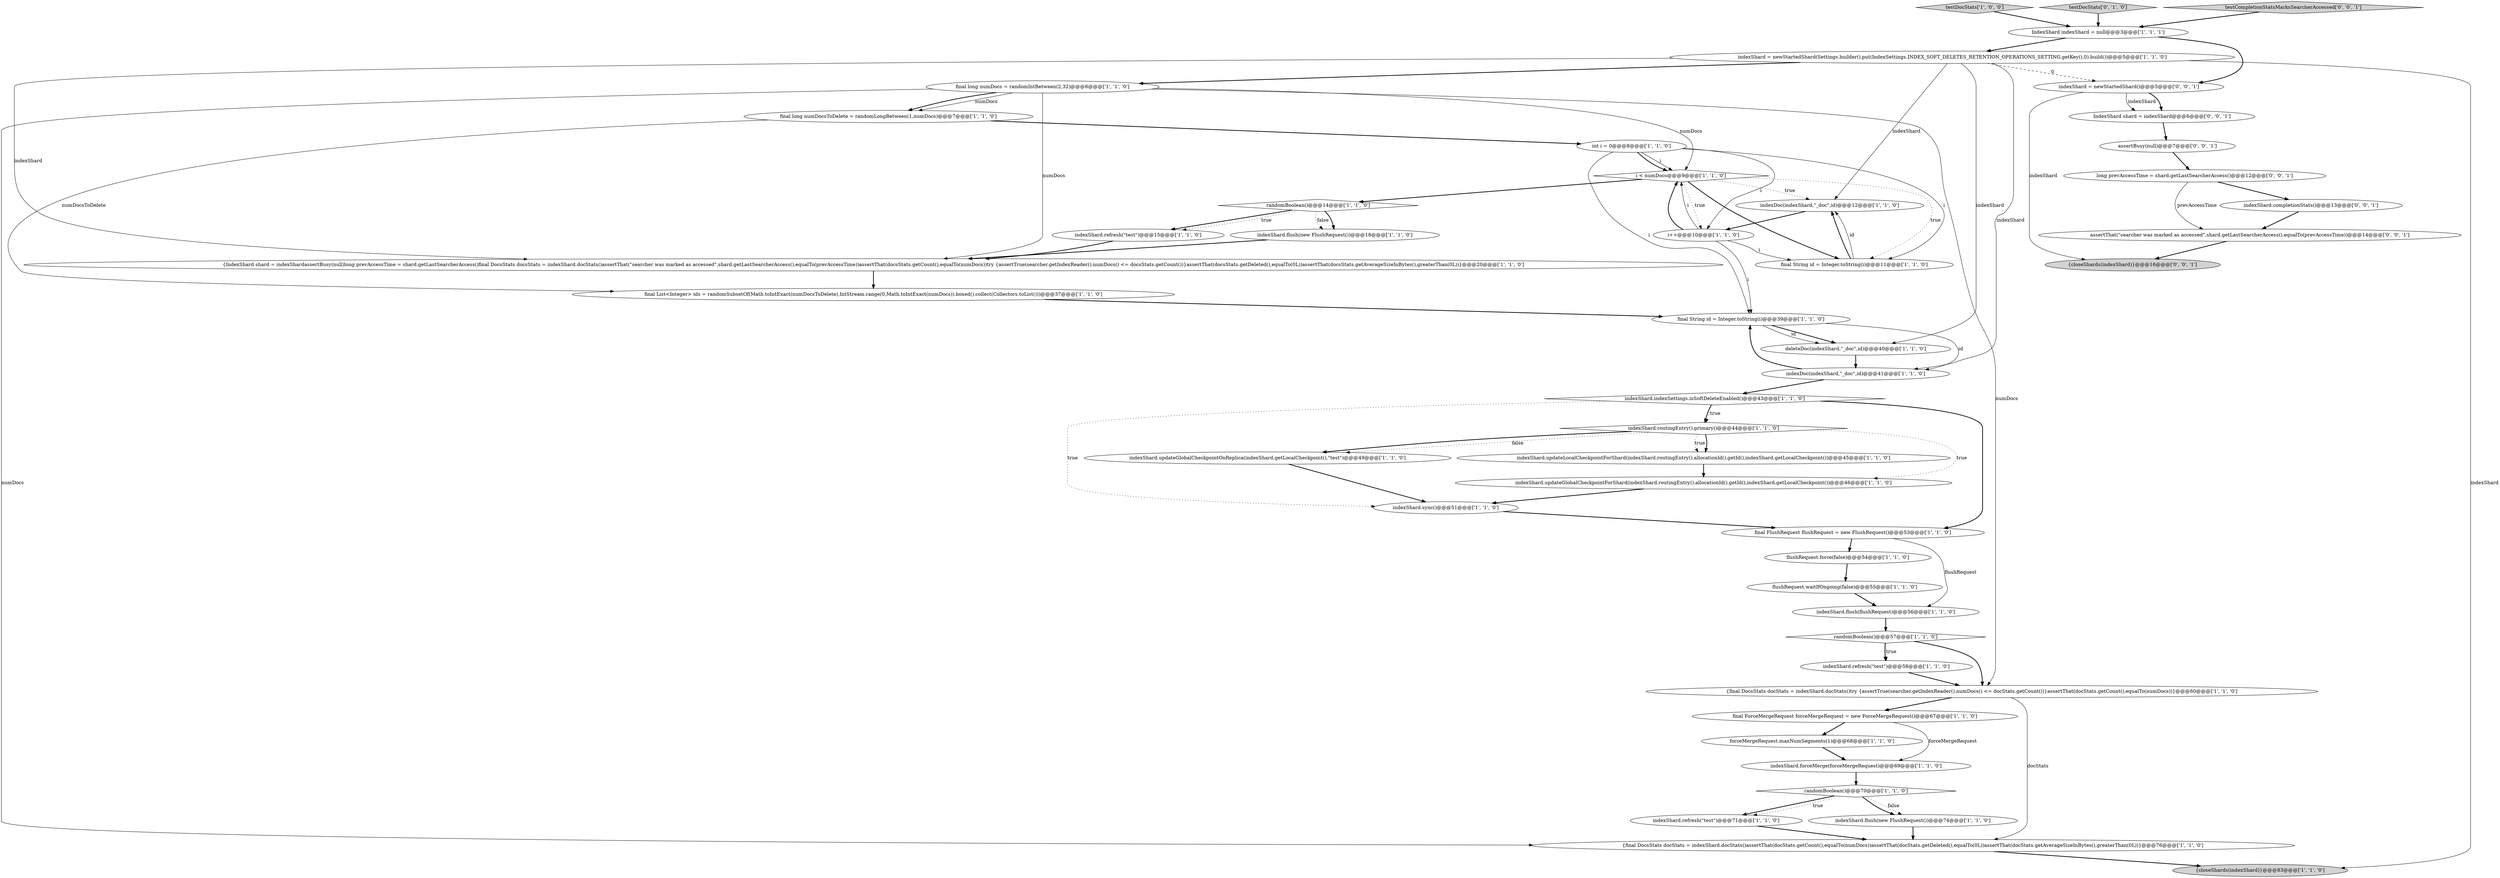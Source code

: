 digraph {
8 [style = filled, label = "forceMergeRequest.maxNumSegments(1)@@@68@@@['1', '1', '0']", fillcolor = white, shape = ellipse image = "AAA0AAABBB1BBB"];
0 [style = filled, label = "final long numDocs = randomIntBetween(2,32)@@@6@@@['1', '1', '0']", fillcolor = white, shape = ellipse image = "AAA0AAABBB1BBB"];
14 [style = filled, label = "flushRequest.waitIfOngoing(false)@@@55@@@['1', '1', '0']", fillcolor = white, shape = ellipse image = "AAA0AAABBB1BBB"];
26 [style = filled, label = "indexShard.indexSettings.isSoftDeleteEnabled()@@@43@@@['1', '1', '0']", fillcolor = white, shape = diamond image = "AAA0AAABBB1BBB"];
6 [style = filled, label = "indexShard.refresh(\"test\")@@@15@@@['1', '1', '0']", fillcolor = white, shape = ellipse image = "AAA0AAABBB1BBB"];
18 [style = filled, label = "indexShard.updateLocalCheckpointForShard(indexShard.routingEntry().allocationId().getId(),indexShard.getLocalCheckpoint())@@@45@@@['1', '1', '0']", fillcolor = white, shape = ellipse image = "AAA0AAABBB1BBB"];
44 [style = filled, label = "{closeShards(indexShard)}@@@16@@@['0', '0', '1']", fillcolor = lightgray, shape = ellipse image = "AAA0AAABBB3BBB"];
16 [style = filled, label = "indexShard.updateGlobalCheckpointOnReplica(indexShard.getLocalCheckpoint(),\"test\")@@@49@@@['1', '1', '0']", fillcolor = white, shape = ellipse image = "AAA0AAABBB1BBB"];
47 [style = filled, label = "IndexShard shard = indexShard@@@6@@@['0', '0', '1']", fillcolor = white, shape = ellipse image = "AAA0AAABBB3BBB"];
30 [style = filled, label = "indexShard.sync()@@@51@@@['1', '1', '0']", fillcolor = white, shape = ellipse image = "AAA0AAABBB1BBB"];
1 [style = filled, label = "testDocStats['1', '0', '0']", fillcolor = lightgray, shape = diamond image = "AAA0AAABBB1BBB"];
39 [style = filled, label = "testDocStats['0', '1', '0']", fillcolor = lightgray, shape = diamond image = "AAA0AAABBB2BBB"];
29 [style = filled, label = "final String id = Integer.toString(i)@@@39@@@['1', '1', '0']", fillcolor = white, shape = ellipse image = "AAA0AAABBB1BBB"];
23 [style = filled, label = "indexShard.refresh(\"test\")@@@58@@@['1', '1', '0']", fillcolor = white, shape = ellipse image = "AAA0AAABBB1BBB"];
15 [style = filled, label = "randomBoolean()@@@14@@@['1', '1', '0']", fillcolor = white, shape = diamond image = "AAA0AAABBB1BBB"];
32 [style = filled, label = "indexDoc(indexShard,\"_doc\",id)@@@12@@@['1', '1', '0']", fillcolor = white, shape = ellipse image = "AAA0AAABBB1BBB"];
24 [style = filled, label = "indexShard.forceMerge(forceMergeRequest)@@@69@@@['1', '1', '0']", fillcolor = white, shape = ellipse image = "AAA0AAABBB1BBB"];
9 [style = filled, label = "final List<Integer> ids = randomSubsetOf(Math.toIntExact(numDocsToDelete),IntStream.range(0,Math.toIntExact(numDocs)).boxed().collect(Collectors.toList()))@@@37@@@['1', '1', '0']", fillcolor = white, shape = ellipse image = "AAA0AAABBB1BBB"];
10 [style = filled, label = "i++@@@10@@@['1', '1', '0']", fillcolor = white, shape = ellipse image = "AAA0AAABBB1BBB"];
36 [style = filled, label = "indexShard.routingEntry().primary()@@@44@@@['1', '1', '0']", fillcolor = white, shape = diamond image = "AAA0AAABBB1BBB"];
45 [style = filled, label = "testCompletionStatsMarksSearcherAccessed['0', '0', '1']", fillcolor = lightgray, shape = diamond image = "AAA0AAABBB3BBB"];
19 [style = filled, label = "deleteDoc(indexShard,\"_doc\",id)@@@40@@@['1', '1', '0']", fillcolor = white, shape = ellipse image = "AAA0AAABBB1BBB"];
11 [style = filled, label = "final ForceMergeRequest forceMergeRequest = new ForceMergeRequest()@@@67@@@['1', '1', '0']", fillcolor = white, shape = ellipse image = "AAA0AAABBB1BBB"];
28 [style = filled, label = "IndexShard indexShard = null@@@3@@@['1', '1', '1']", fillcolor = white, shape = ellipse image = "AAA0AAABBB1BBB"];
42 [style = filled, label = "assertThat(\"searcher was marked as accessed\",shard.getLastSearcherAccess(),equalTo(prevAccessTime))@@@14@@@['0', '0', '1']", fillcolor = white, shape = ellipse image = "AAA0AAABBB3BBB"];
2 [style = filled, label = "final FlushRequest flushRequest = new FlushRequest()@@@53@@@['1', '1', '0']", fillcolor = white, shape = ellipse image = "AAA0AAABBB1BBB"];
27 [style = filled, label = "randomBoolean()@@@70@@@['1', '1', '0']", fillcolor = white, shape = diamond image = "AAA0AAABBB1BBB"];
17 [style = filled, label = "indexShard.flush(flushRequest)@@@56@@@['1', '1', '0']", fillcolor = white, shape = ellipse image = "AAA0AAABBB1BBB"];
22 [style = filled, label = "indexShard.flush(new FlushRequest())@@@18@@@['1', '1', '0']", fillcolor = white, shape = ellipse image = "AAA0AAABBB1BBB"];
20 [style = filled, label = "int i = 0@@@8@@@['1', '1', '0']", fillcolor = white, shape = ellipse image = "AAA0AAABBB1BBB"];
33 [style = filled, label = "flushRequest.force(false)@@@54@@@['1', '1', '0']", fillcolor = white, shape = ellipse image = "AAA0AAABBB1BBB"];
31 [style = filled, label = "{final DocsStats docStats = indexShard.docStats()assertThat(docStats.getCount(),equalTo(numDocs))assertThat(docStats.getDeleted(),equalTo(0L))assertThat(docStats.getAverageSizeInBytes(),greaterThan(0L))}@@@76@@@['1', '1', '0']", fillcolor = white, shape = ellipse image = "AAA0AAABBB1BBB"];
3 [style = filled, label = "{IndexShard shard = indexShardassertBusy(null)long prevAccessTime = shard.getLastSearcherAccess()final DocsStats docsStats = indexShard.docStats()assertThat(\"searcher was marked as accessed\",shard.getLastSearcherAccess(),equalTo(prevAccessTime))assertThat(docsStats.getCount(),equalTo(numDocs))try {assertTrue(searcher.getIndexReader().numDocs() <= docsStats.getCount())}assertThat(docsStats.getDeleted(),equalTo(0L))assertThat(docsStats.getAverageSizeInBytes(),greaterThan(0L))}@@@20@@@['1', '1', '0']", fillcolor = white, shape = ellipse image = "AAA0AAABBB1BBB"];
5 [style = filled, label = "{closeShards(indexShard)}@@@83@@@['1', '1', '0']", fillcolor = lightgray, shape = ellipse image = "AAA0AAABBB1BBB"];
38 [style = filled, label = "{final DocsStats docStats = indexShard.docStats()try {assertTrue(searcher.getIndexReader().numDocs() <= docStats.getCount())}assertThat(docStats.getCount(),equalTo(numDocs))}@@@60@@@['1', '1', '0']", fillcolor = white, shape = ellipse image = "AAA0AAABBB1BBB"];
40 [style = filled, label = "assertBusy(null)@@@7@@@['0', '0', '1']", fillcolor = white, shape = ellipse image = "AAA0AAABBB3BBB"];
43 [style = filled, label = "indexShard.completionStats()@@@13@@@['0', '0', '1']", fillcolor = white, shape = ellipse image = "AAA0AAABBB3BBB"];
13 [style = filled, label = "indexShard.flush(new FlushRequest())@@@74@@@['1', '1', '0']", fillcolor = white, shape = ellipse image = "AAA0AAABBB1BBB"];
34 [style = filled, label = "i < numDocs@@@9@@@['1', '1', '0']", fillcolor = white, shape = diamond image = "AAA0AAABBB1BBB"];
41 [style = filled, label = "long prevAccessTime = shard.getLastSearcherAccess()@@@12@@@['0', '0', '1']", fillcolor = white, shape = ellipse image = "AAA0AAABBB3BBB"];
35 [style = filled, label = "indexShard.updateGlobalCheckpointForShard(indexShard.routingEntry().allocationId().getId(),indexShard.getLocalCheckpoint())@@@46@@@['1', '1', '0']", fillcolor = white, shape = ellipse image = "AAA0AAABBB1BBB"];
46 [style = filled, label = "indexShard = newStartedShard()@@@5@@@['0', '0', '1']", fillcolor = white, shape = ellipse image = "AAA0AAABBB3BBB"];
37 [style = filled, label = "final long numDocsToDelete = randomLongBetween(1,numDocs)@@@7@@@['1', '1', '0']", fillcolor = white, shape = ellipse image = "AAA0AAABBB1BBB"];
21 [style = filled, label = "indexDoc(indexShard,\"_doc\",id)@@@41@@@['1', '1', '0']", fillcolor = white, shape = ellipse image = "AAA0AAABBB1BBB"];
4 [style = filled, label = "final String id = Integer.toString(i)@@@11@@@['1', '1', '0']", fillcolor = white, shape = ellipse image = "AAA0AAABBB1BBB"];
25 [style = filled, label = "indexShard.refresh(\"test\")@@@71@@@['1', '1', '0']", fillcolor = white, shape = ellipse image = "AAA0AAABBB1BBB"];
12 [style = filled, label = "indexShard = newStartedShard(Settings.builder().put(IndexSettings.INDEX_SOFT_DELETES_RETENTION_OPERATIONS_SETTING.getKey(),0).build())@@@5@@@['1', '1', '0']", fillcolor = white, shape = ellipse image = "AAA0AAABBB1BBB"];
7 [style = filled, label = "randomBoolean()@@@57@@@['1', '1', '0']", fillcolor = white, shape = diamond image = "AAA0AAABBB1BBB"];
7->23 [style = bold, label=""];
36->16 [style = dotted, label="false"];
46->47 [style = bold, label=""];
29->19 [style = bold, label=""];
26->2 [style = bold, label=""];
15->22 [style = bold, label=""];
27->13 [style = dotted, label="false"];
11->24 [style = solid, label="forceMergeRequest"];
15->6 [style = bold, label=""];
43->42 [style = bold, label=""];
2->17 [style = solid, label="flushRequest"];
0->38 [style = solid, label="numDocs"];
36->18 [style = bold, label=""];
34->4 [style = bold, label=""];
20->34 [style = solid, label="i"];
20->4 [style = solid, label="i"];
21->26 [style = bold, label=""];
3->9 [style = bold, label=""];
2->33 [style = bold, label=""];
23->38 [style = bold, label=""];
38->31 [style = solid, label="docStats"];
24->27 [style = bold, label=""];
10->29 [style = solid, label="i"];
42->44 [style = bold, label=""];
7->23 [style = dotted, label="true"];
41->42 [style = solid, label="prevAccessTime"];
12->0 [style = bold, label=""];
14->17 [style = bold, label=""];
34->15 [style = bold, label=""];
36->16 [style = bold, label=""];
37->9 [style = solid, label="numDocsToDelete"];
27->25 [style = bold, label=""];
26->36 [style = bold, label=""];
37->20 [style = bold, label=""];
35->30 [style = bold, label=""];
13->31 [style = bold, label=""];
15->6 [style = dotted, label="true"];
47->40 [style = bold, label=""];
45->28 [style = bold, label=""];
34->10 [style = dotted, label="true"];
32->10 [style = bold, label=""];
31->5 [style = bold, label=""];
27->25 [style = dotted, label="true"];
10->34 [style = bold, label=""];
0->37 [style = solid, label="numDocs"];
36->35 [style = dotted, label="true"];
1->28 [style = bold, label=""];
20->29 [style = solid, label="i"];
12->21 [style = solid, label="indexShard"];
12->19 [style = solid, label="indexShard"];
12->3 [style = solid, label="indexShard"];
26->30 [style = dotted, label="true"];
36->18 [style = dotted, label="true"];
40->41 [style = bold, label=""];
11->8 [style = bold, label=""];
12->32 [style = solid, label="indexShard"];
6->3 [style = bold, label=""];
33->14 [style = bold, label=""];
25->31 [style = bold, label=""];
9->29 [style = bold, label=""];
16->30 [style = bold, label=""];
8->24 [style = bold, label=""];
17->7 [style = bold, label=""];
0->31 [style = solid, label="numDocs"];
26->36 [style = dotted, label="true"];
38->11 [style = bold, label=""];
0->34 [style = solid, label="numDocs"];
18->35 [style = bold, label=""];
34->4 [style = dotted, label="true"];
20->34 [style = bold, label=""];
0->37 [style = bold, label=""];
46->47 [style = solid, label="indexShard"];
7->38 [style = bold, label=""];
12->46 [style = dashed, label="0"];
28->12 [style = bold, label=""];
39->28 [style = bold, label=""];
29->21 [style = solid, label="id"];
27->13 [style = bold, label=""];
12->5 [style = solid, label="indexShard"];
4->32 [style = bold, label=""];
22->3 [style = bold, label=""];
41->43 [style = bold, label=""];
10->4 [style = solid, label="i"];
30->2 [style = bold, label=""];
20->10 [style = solid, label="i"];
21->29 [style = bold, label=""];
15->22 [style = dotted, label="false"];
19->21 [style = bold, label=""];
28->46 [style = bold, label=""];
34->32 [style = dotted, label="true"];
29->19 [style = solid, label="id"];
0->3 [style = solid, label="numDocs"];
46->44 [style = solid, label="indexShard"];
4->32 [style = solid, label="id"];
10->34 [style = solid, label="i"];
}
